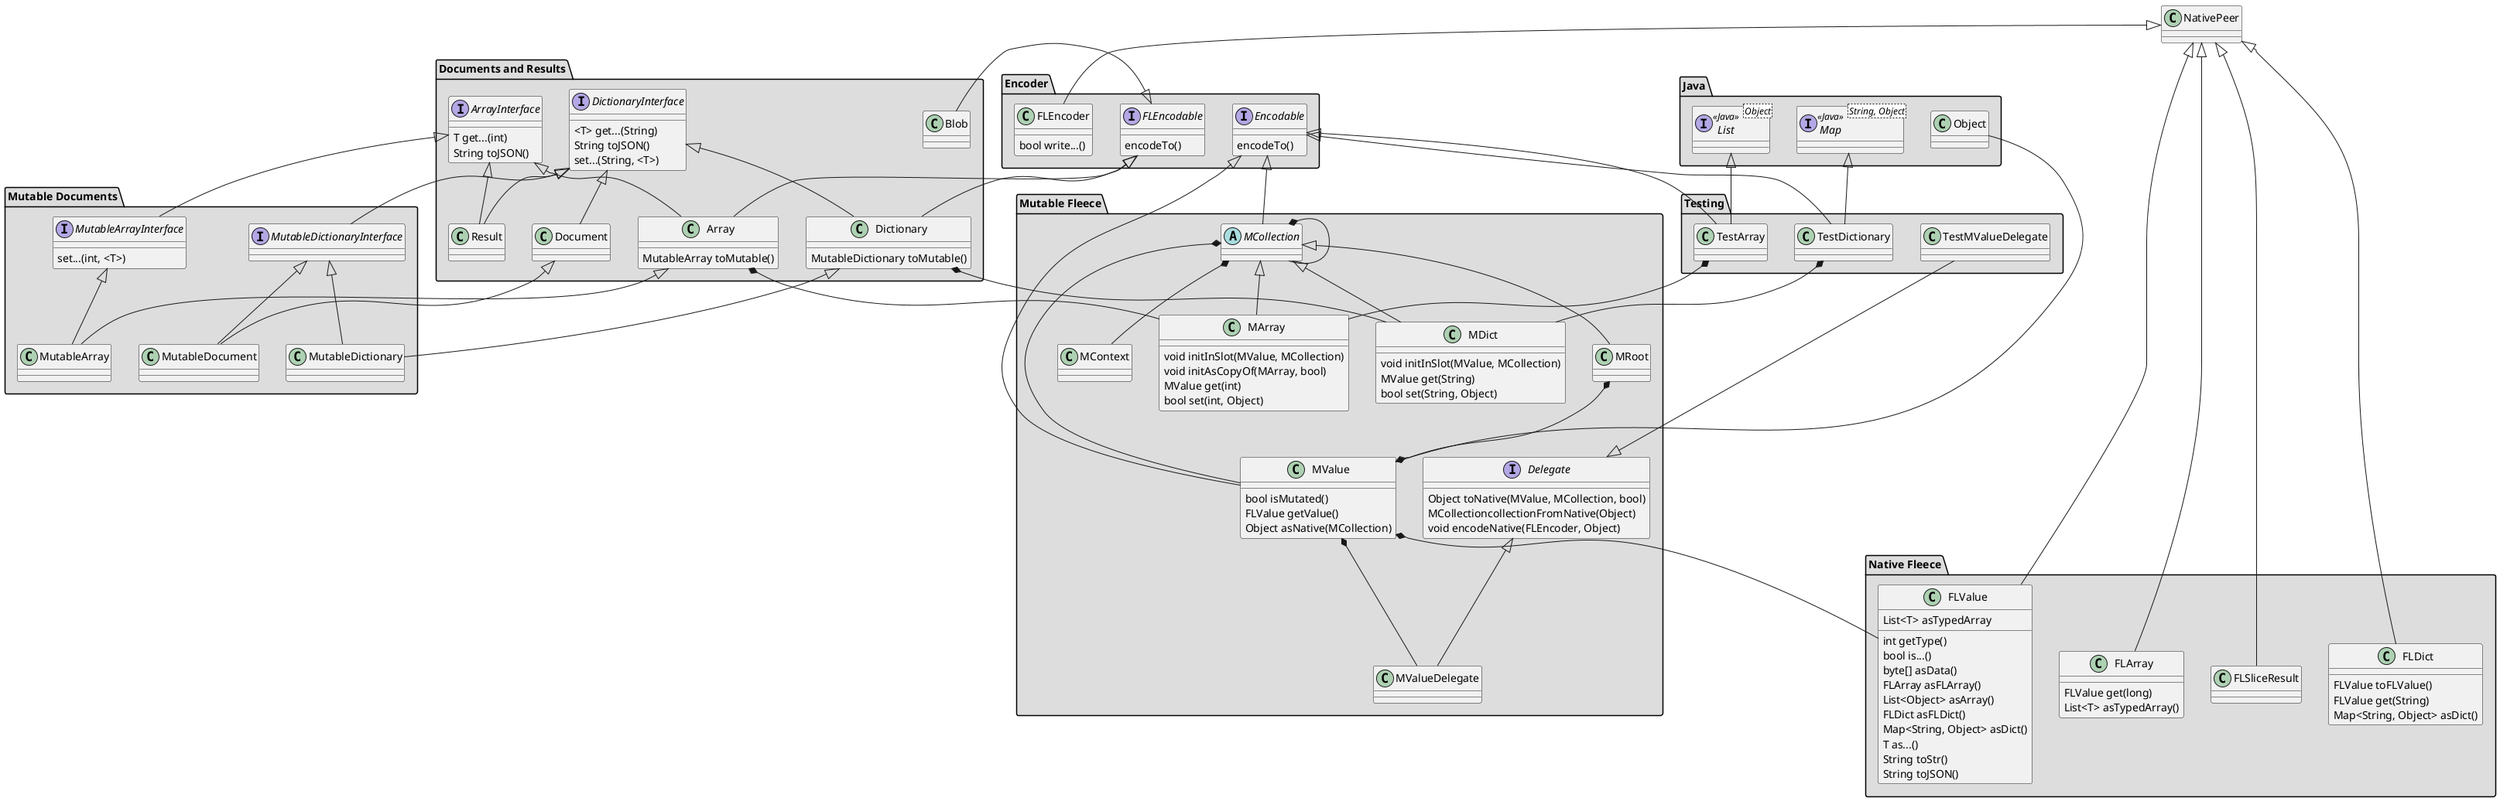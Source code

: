 @startuml


package "Java" #DDDDDD {
interface Map<String, Object> << Java >>
interface List<Object> << Java >>
class Object
}

class NativePeer


package "Encoder" #DDDDDD {
interface Encodable
Encodable : encodeTo()

interface FLEncodable
FLEncodable : encodeTo()

class FLEncoder
NativePeer <|-- FLEncoder
FLEncoder : bool write...()
}


package "Native Fleece" #DDDDDD {
class FLDict
NativePeer <|-- FLDict
FLDict : FLValue toFLValue()
FLDict : FLValue get(String)
FLDict : Map<String, Object> asDict()

class FLArray
NativePeer <|-- FLArray
FLArray : FLValue get(long)
FLArray : List<T> asTypedArray()

class FLValue
NativePeer <|-- FLValue
FLValue : int getType()
FLValue : bool is...()
FLValue : byte[] asData()
FLValue : FLArray asFLArray()
FLValue : List<Object> asArray()
FLValue : List<T> asTypedArray
FLValue : FLDict asFLDict()
FLValue : Map<String, Object> asDict()
FLValue : T as...()
FLValue : String toStr()
FLValue : String toJSON()

class FLSliceResult
NativePeer <|-- FLSliceResult
}


package "Mutable Fleece" #DDDDDD {
interface Delegate
Delegate : Object toNative(MValue, MCollection, bool)
Delegate : MCollectioncollectionFromNative(Object)
Delegate : void encodeNative(FLEncoder, Object)

class MValueDelegate
Delegate <|-- MValueDelegate

class MContext

abstract MCollection
Encodable <|-- MCollection
MCollection *-- MValue
MCollection *-- MCollection
MCollection *-- MContext

class MValue
Encodable <|-- MValue
MValue *-- MValueDelegate
MValue *-- FLValue
MValue *- Object
MValue : bool isMutated()
MValue : FLValue getValue()
MValue : Object asNative(MCollection)

class MArray
MCollection <|-- MArray
MArray : void initInSlot(MValue, MCollection)
MArray : void initAsCopyOf(MArray, bool)
MArray : MValue get(int)
MArray : bool set(int, Object)

class MDict
MCollection <|-- MDict
MDict : void initInSlot(MValue, MCollection)
MDict : MValue get(String)
MDict : bool set(String, Object)

class MRoot
MCollection <|-- MRoot
MRoot *-- MValue
}

package "Documents and Results" #DDDDDD {
interface DictionaryInterface
DictionaryInterface : <T> get...(String)
DictionaryInterface : String toJSON()

interface ArrayInterface
ArrayInterface : T get...(int)
ArrayInterface : String toJSON()

class Array
FLEncodable <|-- Array
ArrayInterface <|-- Array
Array *-- MArray
Array : MutableArray toMutable()

class Dictionary
FLEncodable <|-- Dictionary
DictionaryInterface <|-- Dictionary
Dictionary *-- MDict
Dictionary : MutableDictionary toMutable()

class Blob
FLEncodable <|-- Blob

class Document
DictionaryInterface <|-- Document

class Result
ArrayInterface <|-- Result
DictionaryInterface <|-- Result
}

package "Mutable Documents" #DDDDDD {
interface MutableDictionaryInterface
DictionaryInterface <|--  MutableDictionaryInterface
DictionaryInterface : set...(String, <T>)

interface MutableArrayInterface
ArrayInterface <|-- MutableArrayInterface
MutableArrayInterface : set...(int, <T>)

class MutableArray
MutableArrayInterface <|-- MutableArray
Array <|-- MutableArray

class MutableDictionary
MutableDictionaryInterface <|-- MutableDictionary
Dictionary <|-- MutableDictionary

class MutableDocument
MutableDictionaryInterface <|-- MutableDocument
Document <|-- MutableDocument
}


package "Testing" #DDDDDD {
class TestMValueDelegate
Delegate <|-- TestMValueDelegate

class TestArray
Encodable <|-- TestArray
List  <|-- TestArray
TestArray *-- MArray

class TestDictionary
Encodable <|-- TestDictionary
Map <|-- TestDictionary
TestDictionary *-- MDict
}

@enduml

